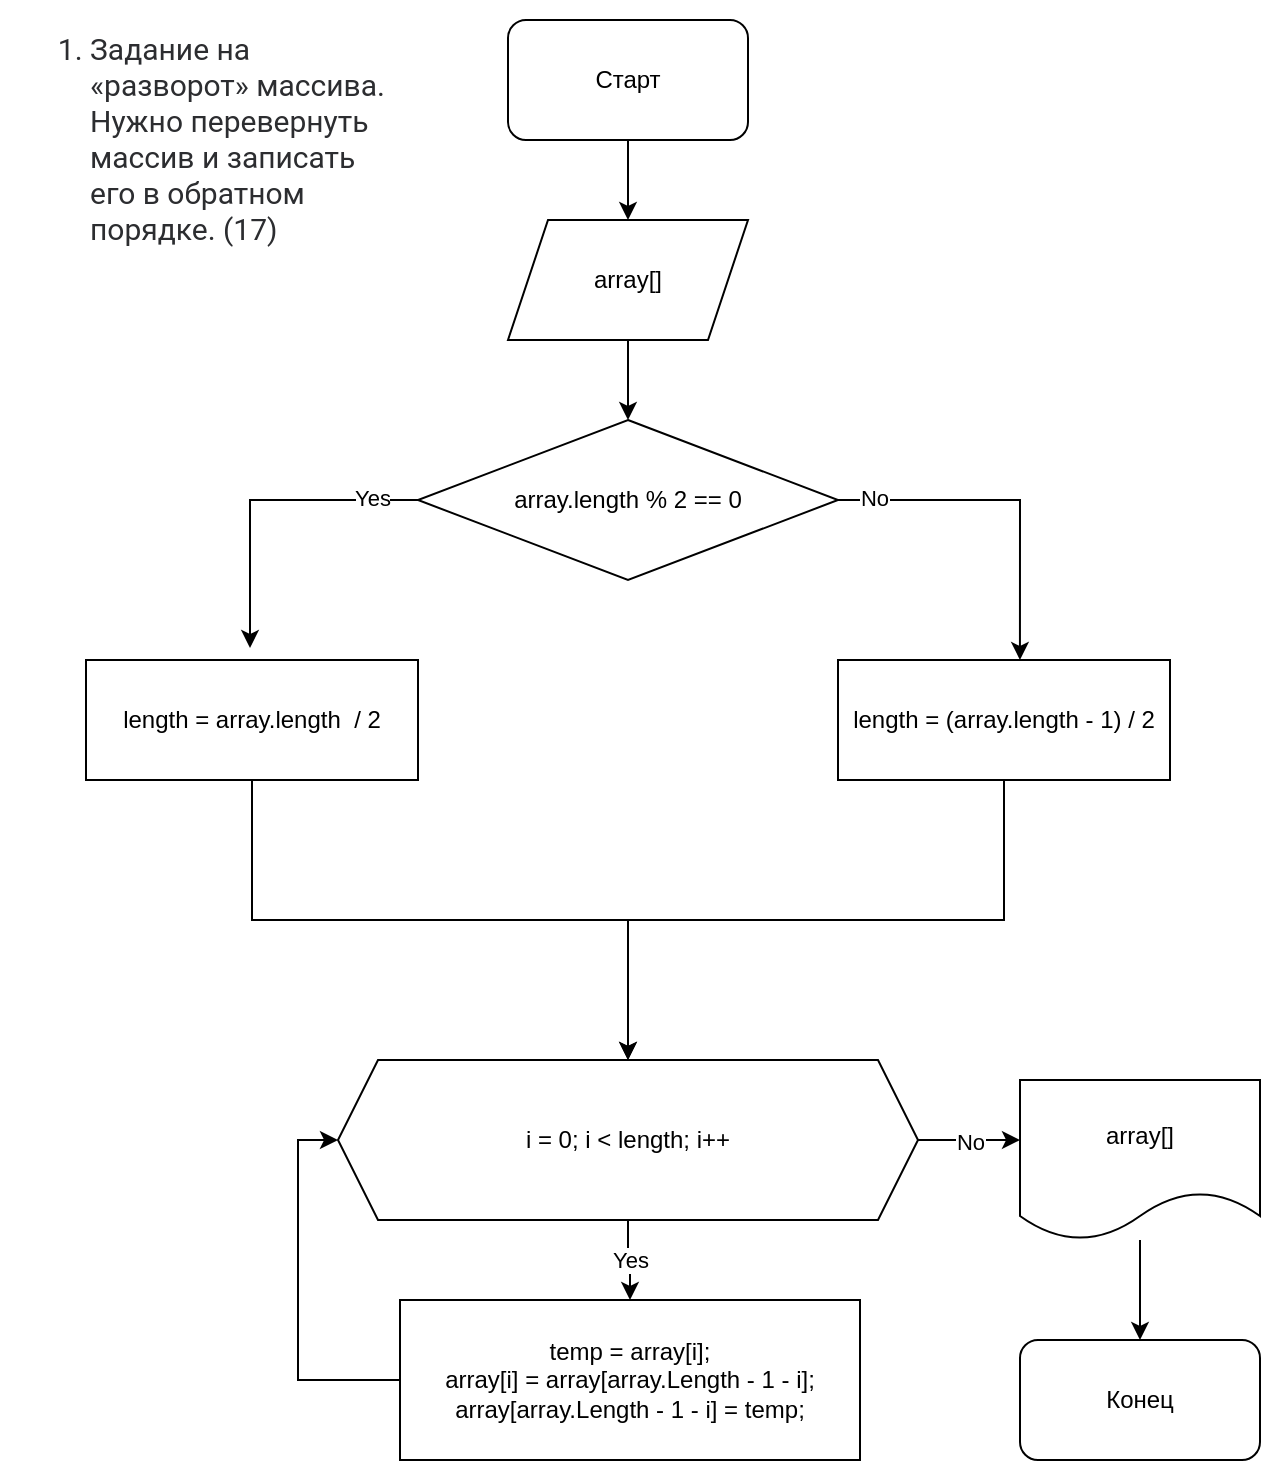 <mxfile version="21.4.0" type="device">
  <diagram name="Страница 1" id="D6iebtTlnamsbC1WVJgu">
    <mxGraphModel dx="1596" dy="868" grid="1" gridSize="10" guides="1" tooltips="1" connect="1" arrows="1" fold="1" page="1" pageScale="1" pageWidth="827" pageHeight="1169" math="0" shadow="0">
      <root>
        <mxCell id="0" />
        <mxCell id="1" parent="0" />
        <mxCell id="5dswsCgZ4ZqaHU0HXXHc-6" value="" style="edgeStyle=orthogonalEdgeStyle;rounded=0;orthogonalLoop=1;jettySize=auto;html=1;" parent="1" source="5dswsCgZ4ZqaHU0HXXHc-1" target="5dswsCgZ4ZqaHU0HXXHc-2" edge="1">
          <mxGeometry relative="1" as="geometry" />
        </mxCell>
        <mxCell id="5dswsCgZ4ZqaHU0HXXHc-1" value="Старт" style="rounded=1;whiteSpace=wrap;html=1;" parent="1" vertex="1">
          <mxGeometry x="354" y="30" width="120" height="60" as="geometry" />
        </mxCell>
        <mxCell id="jsoUmttHkeY5eCbrGNqZ-2" value="" style="edgeStyle=orthogonalEdgeStyle;rounded=0;orthogonalLoop=1;jettySize=auto;html=1;" parent="1" source="5dswsCgZ4ZqaHU0HXXHc-2" target="jsoUmttHkeY5eCbrGNqZ-1" edge="1">
          <mxGeometry relative="1" as="geometry" />
        </mxCell>
        <mxCell id="5dswsCgZ4ZqaHU0HXXHc-2" value="array[]" style="shape=parallelogram;perimeter=parallelogramPerimeter;whiteSpace=wrap;html=1;fixedSize=1;" parent="1" vertex="1">
          <mxGeometry x="354" y="130" width="120" height="60" as="geometry" />
        </mxCell>
        <mxCell id="5dswsCgZ4ZqaHU0HXXHc-8" value="" style="edgeStyle=orthogonalEdgeStyle;rounded=0;orthogonalLoop=1;jettySize=auto;html=1;" parent="1" source="5dswsCgZ4ZqaHU0HXXHc-3" target="5dswsCgZ4ZqaHU0HXXHc-4" edge="1">
          <mxGeometry relative="1" as="geometry" />
        </mxCell>
        <mxCell id="5dswsCgZ4ZqaHU0HXXHc-3" value="length = array.length&amp;nbsp; / 2" style="rounded=0;whiteSpace=wrap;html=1;" parent="1" vertex="1">
          <mxGeometry x="143" y="350" width="166" height="60" as="geometry" />
        </mxCell>
        <mxCell id="5dswsCgZ4ZqaHU0HXXHc-9" value="Yes" style="edgeStyle=orthogonalEdgeStyle;rounded=0;orthogonalLoop=1;jettySize=auto;html=1;" parent="1" source="5dswsCgZ4ZqaHU0HXXHc-4" target="5dswsCgZ4ZqaHU0HXXHc-5" edge="1">
          <mxGeometry relative="1" as="geometry" />
        </mxCell>
        <mxCell id="5dswsCgZ4ZqaHU0HXXHc-17" value="No" style="edgeStyle=orthogonalEdgeStyle;rounded=0;orthogonalLoop=1;jettySize=auto;html=1;" parent="1" source="5dswsCgZ4ZqaHU0HXXHc-4" edge="1">
          <mxGeometry relative="1" as="geometry">
            <mxPoint x="610" y="590" as="targetPoint" />
          </mxGeometry>
        </mxCell>
        <mxCell id="5dswsCgZ4ZqaHU0HXXHc-4" value="i = 0; i &amp;lt; length; i++" style="shape=hexagon;perimeter=hexagonPerimeter2;whiteSpace=wrap;html=1;fixedSize=1;" parent="1" vertex="1">
          <mxGeometry x="269" y="550" width="290" height="80" as="geometry" />
        </mxCell>
        <mxCell id="5dswsCgZ4ZqaHU0HXXHc-12" style="edgeStyle=orthogonalEdgeStyle;rounded=0;orthogonalLoop=1;jettySize=auto;html=1;entryX=0;entryY=0.5;entryDx=0;entryDy=0;" parent="1" source="5dswsCgZ4ZqaHU0HXXHc-5" target="5dswsCgZ4ZqaHU0HXXHc-4" edge="1">
          <mxGeometry relative="1" as="geometry">
            <Array as="points">
              <mxPoint x="249" y="710" />
              <mxPoint x="249" y="590" />
            </Array>
          </mxGeometry>
        </mxCell>
        <mxCell id="5dswsCgZ4ZqaHU0HXXHc-5" value="temp = array[i];&lt;br&gt;array[i] = array[array.Length - 1 - i];&lt;br&gt;array[array.Length - 1 - i] = temp;" style="rounded=0;whiteSpace=wrap;html=1;" parent="1" vertex="1">
          <mxGeometry x="300" y="670" width="230" height="80" as="geometry" />
        </mxCell>
        <mxCell id="5dswsCgZ4ZqaHU0HXXHc-18" value="&lt;h1&gt;&lt;ol style=&quot;box-sizing: border-box; margin-top: 0px; margin-bottom: 10px; color: rgb(44, 45, 48); font-family: Roboto, &amp;quot;San Francisco&amp;quot;, &amp;quot;Helvetica Neue&amp;quot;, Helvetica, Arial; font-size: 15px; font-weight: 400; background-color: rgb(255, 255, 255);&quot;&gt;&lt;li style=&quot;box-sizing: border-box;&quot;&gt;Задание на «разворот» массива. Нужно перевернуть массив и записать его в обратном порядке. (17)&lt;/li&gt;&lt;/ol&gt;&lt;/h1&gt;" style="text;html=1;strokeColor=none;fillColor=none;spacing=5;spacingTop=-20;whiteSpace=wrap;overflow=hidden;rounded=0;" parent="1" vertex="1">
          <mxGeometry x="100" y="30" width="200" height="120" as="geometry" />
        </mxCell>
        <mxCell id="jsoUmttHkeY5eCbrGNqZ-4" style="edgeStyle=orthogonalEdgeStyle;rounded=0;orthogonalLoop=1;jettySize=auto;html=1;entryX=0.494;entryY=-0.1;entryDx=0;entryDy=0;entryPerimeter=0;" parent="1" source="jsoUmttHkeY5eCbrGNqZ-1" target="5dswsCgZ4ZqaHU0HXXHc-3" edge="1">
          <mxGeometry relative="1" as="geometry">
            <Array as="points">
              <mxPoint x="225" y="270" />
            </Array>
          </mxGeometry>
        </mxCell>
        <mxCell id="jsoUmttHkeY5eCbrGNqZ-5" value="Yes" style="edgeLabel;html=1;align=center;verticalAlign=middle;resizable=0;points=[];" parent="jsoUmttHkeY5eCbrGNqZ-4" vertex="1" connectable="0">
          <mxGeometry x="-0.709" y="-1" relative="1" as="geometry">
            <mxPoint as="offset" />
          </mxGeometry>
        </mxCell>
        <mxCell id="jsoUmttHkeY5eCbrGNqZ-6" style="edgeStyle=orthogonalEdgeStyle;rounded=0;orthogonalLoop=1;jettySize=auto;html=1;entryX=0.548;entryY=0;entryDx=0;entryDy=0;entryPerimeter=0;" parent="1" source="jsoUmttHkeY5eCbrGNqZ-1" target="jsoUmttHkeY5eCbrGNqZ-3" edge="1">
          <mxGeometry relative="1" as="geometry">
            <mxPoint x="610" y="340" as="targetPoint" />
            <Array as="points">
              <mxPoint x="610" y="270" />
            </Array>
          </mxGeometry>
        </mxCell>
        <mxCell id="jsoUmttHkeY5eCbrGNqZ-7" value="No" style="edgeLabel;html=1;align=center;verticalAlign=middle;resizable=0;points=[];" parent="jsoUmttHkeY5eCbrGNqZ-6" vertex="1" connectable="0">
          <mxGeometry x="-0.789" y="1" relative="1" as="geometry">
            <mxPoint as="offset" />
          </mxGeometry>
        </mxCell>
        <mxCell id="jsoUmttHkeY5eCbrGNqZ-1" value="array.length % 2 == 0" style="rhombus;whiteSpace=wrap;html=1;" parent="1" vertex="1">
          <mxGeometry x="309" y="230" width="210" height="80" as="geometry" />
        </mxCell>
        <mxCell id="jsoUmttHkeY5eCbrGNqZ-8" style="edgeStyle=orthogonalEdgeStyle;rounded=0;orthogonalLoop=1;jettySize=auto;html=1;entryX=0.5;entryY=0;entryDx=0;entryDy=0;" parent="1" source="jsoUmttHkeY5eCbrGNqZ-3" target="5dswsCgZ4ZqaHU0HXXHc-4" edge="1">
          <mxGeometry relative="1" as="geometry" />
        </mxCell>
        <mxCell id="jsoUmttHkeY5eCbrGNqZ-3" value="length = (array.length - 1) / 2" style="rounded=0;whiteSpace=wrap;html=1;" parent="1" vertex="1">
          <mxGeometry x="519" y="350" width="166" height="60" as="geometry" />
        </mxCell>
        <mxCell id="jsoUmttHkeY5eCbrGNqZ-11" value="" style="edgeStyle=orthogonalEdgeStyle;rounded=0;orthogonalLoop=1;jettySize=auto;html=1;" parent="1" source="jsoUmttHkeY5eCbrGNqZ-9" target="jsoUmttHkeY5eCbrGNqZ-10" edge="1">
          <mxGeometry relative="1" as="geometry" />
        </mxCell>
        <mxCell id="jsoUmttHkeY5eCbrGNqZ-9" value="array[]" style="shape=document;whiteSpace=wrap;html=1;boundedLbl=1;" parent="1" vertex="1">
          <mxGeometry x="610" y="560" width="120" height="80" as="geometry" />
        </mxCell>
        <mxCell id="jsoUmttHkeY5eCbrGNqZ-10" value="Конец" style="rounded=1;whiteSpace=wrap;html=1;" parent="1" vertex="1">
          <mxGeometry x="610" y="690" width="120" height="60" as="geometry" />
        </mxCell>
      </root>
    </mxGraphModel>
  </diagram>
</mxfile>

